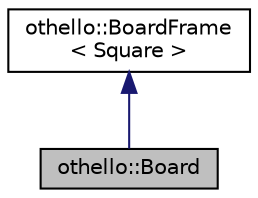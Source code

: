 digraph "othello::Board"
{
  edge [fontname="Helvetica",fontsize="10",labelfontname="Helvetica",labelfontsize="10"];
  node [fontname="Helvetica",fontsize="10",shape=record];
  Node1 [label="othello::Board",height=0.2,width=0.4,color="black", fillcolor="grey75", style="filled", fontcolor="black"];
  Node2 -> Node1 [dir="back",color="midnightblue",fontsize="10",style="solid",fontname="Helvetica"];
  Node2 [label="othello::BoardFrame\l\< Square \>",height=0.2,width=0.4,color="black", fillcolor="white", style="filled",URL="$d0/def/classothello_1_1_board_frame.html"];
}
